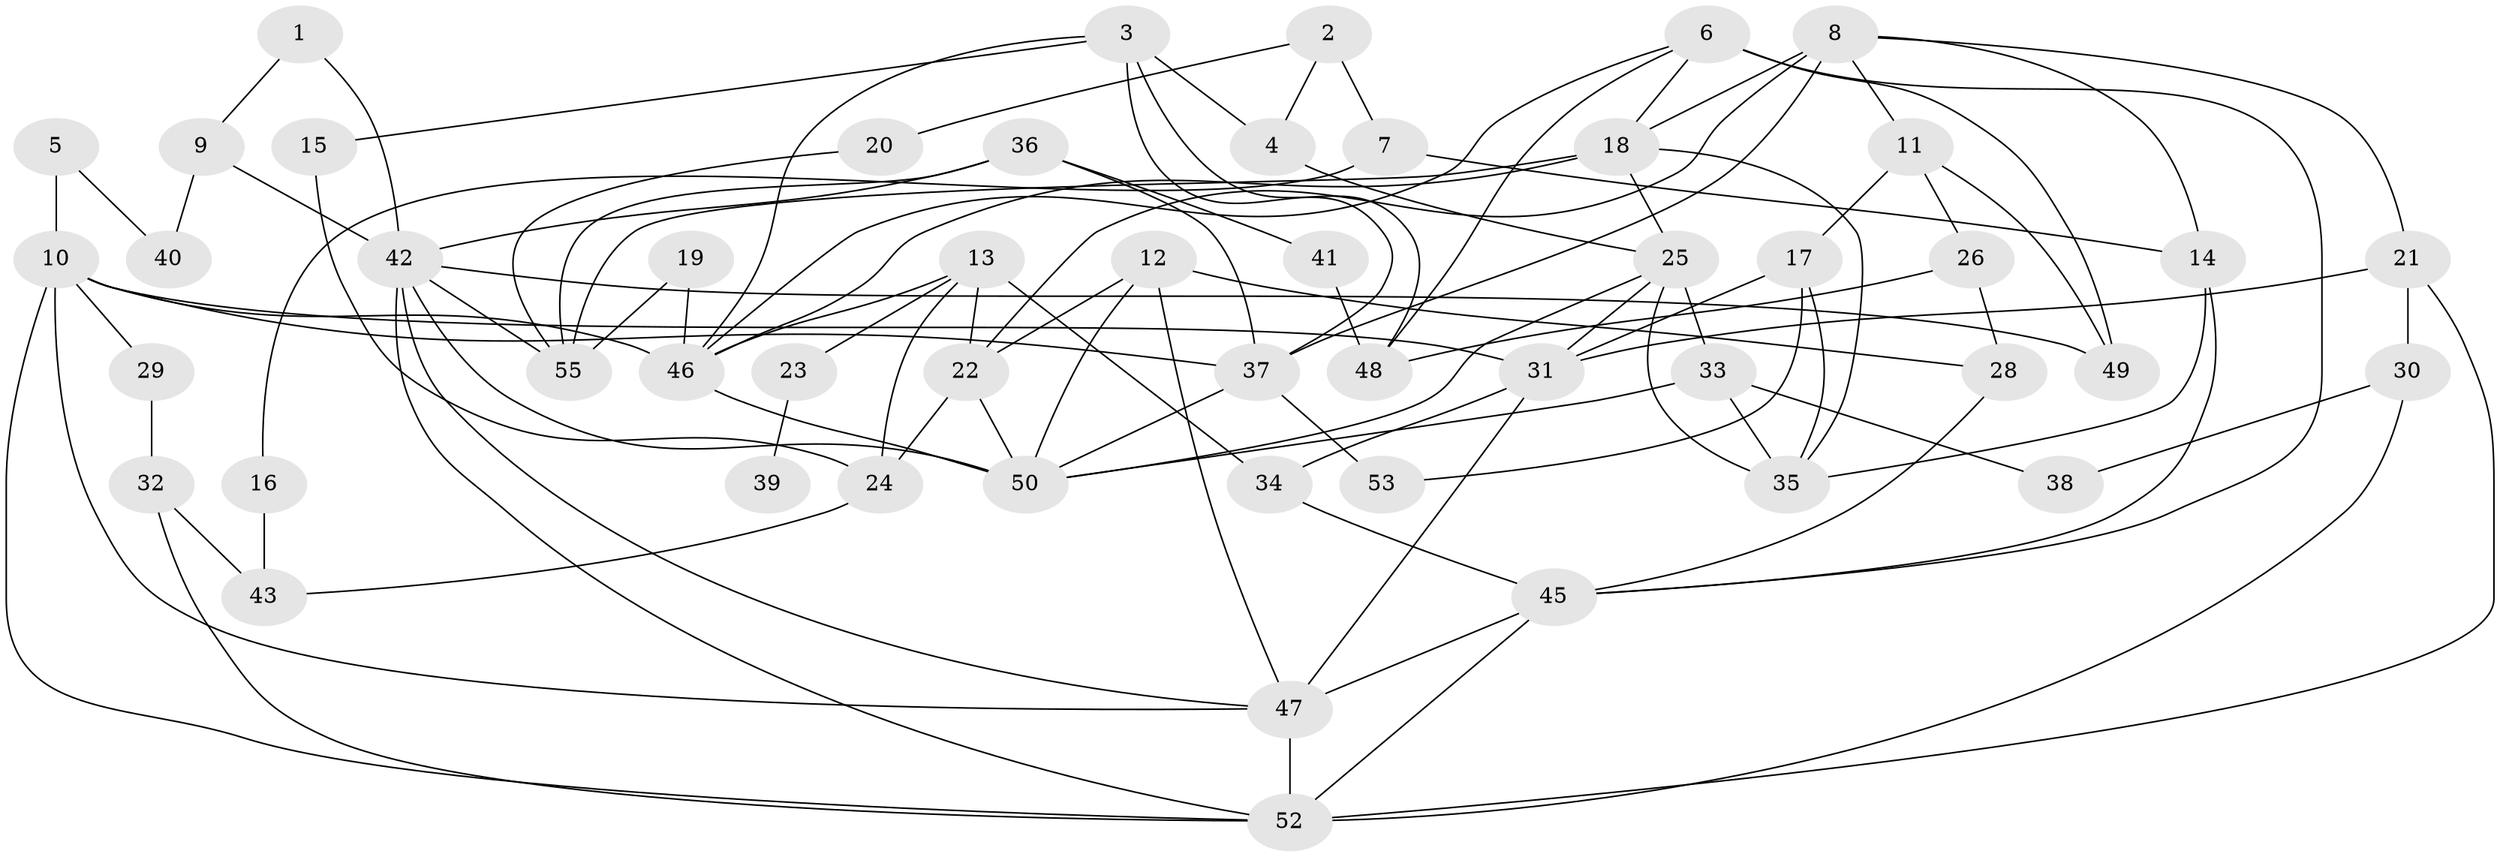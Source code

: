 // original degree distribution, {5: 0.10091743119266056, 2: 0.23853211009174313, 6: 0.06422018348623854, 3: 0.23853211009174313, 4: 0.1559633027522936, 1: 0.13761467889908258, 7: 0.01834862385321101, 0: 0.03669724770642202, 8: 0.009174311926605505}
// Generated by graph-tools (version 1.1) at 2025/00/03/09/25 03:00:43]
// undirected, 51 vertices, 101 edges
graph export_dot {
graph [start="1"]
  node [color=gray90,style=filled];
  1;
  2;
  3;
  4;
  5;
  6;
  7;
  8;
  9;
  10;
  11;
  12;
  13;
  14;
  15;
  16;
  17;
  18;
  19;
  20;
  21;
  22;
  23;
  24;
  25;
  26;
  28;
  29;
  30;
  31;
  32;
  33;
  34;
  35;
  36;
  37;
  38;
  39;
  40;
  41;
  42;
  43;
  45;
  46;
  47;
  48;
  49;
  50;
  52;
  53;
  55;
  1 -- 9 [weight=1.0];
  1 -- 42 [weight=1.0];
  2 -- 4 [weight=1.0];
  2 -- 7 [weight=2.0];
  2 -- 20 [weight=1.0];
  3 -- 4 [weight=1.0];
  3 -- 15 [weight=1.0];
  3 -- 37 [weight=1.0];
  3 -- 46 [weight=1.0];
  3 -- 48 [weight=1.0];
  4 -- 25 [weight=1.0];
  5 -- 10 [weight=2.0];
  5 -- 40 [weight=1.0];
  6 -- 18 [weight=1.0];
  6 -- 45 [weight=1.0];
  6 -- 46 [weight=1.0];
  6 -- 48 [weight=1.0];
  6 -- 49 [weight=2.0];
  7 -- 14 [weight=1.0];
  7 -- 16 [weight=1.0];
  8 -- 11 [weight=1.0];
  8 -- 14 [weight=1.0];
  8 -- 18 [weight=1.0];
  8 -- 21 [weight=1.0];
  8 -- 22 [weight=1.0];
  8 -- 37 [weight=1.0];
  9 -- 40 [weight=1.0];
  9 -- 42 [weight=1.0];
  10 -- 29 [weight=1.0];
  10 -- 31 [weight=1.0];
  10 -- 37 [weight=1.0];
  10 -- 46 [weight=1.0];
  10 -- 47 [weight=1.0];
  10 -- 52 [weight=1.0];
  11 -- 17 [weight=1.0];
  11 -- 26 [weight=1.0];
  11 -- 49 [weight=1.0];
  12 -- 22 [weight=1.0];
  12 -- 28 [weight=1.0];
  12 -- 47 [weight=1.0];
  12 -- 50 [weight=1.0];
  13 -- 22 [weight=1.0];
  13 -- 23 [weight=1.0];
  13 -- 24 [weight=1.0];
  13 -- 34 [weight=1.0];
  13 -- 46 [weight=1.0];
  14 -- 35 [weight=1.0];
  14 -- 45 [weight=1.0];
  15 -- 24 [weight=1.0];
  16 -- 43 [weight=2.0];
  17 -- 31 [weight=1.0];
  17 -- 35 [weight=1.0];
  17 -- 53 [weight=1.0];
  18 -- 25 [weight=1.0];
  18 -- 35 [weight=1.0];
  18 -- 46 [weight=1.0];
  18 -- 55 [weight=1.0];
  19 -- 46 [weight=1.0];
  19 -- 55 [weight=1.0];
  20 -- 55 [weight=1.0];
  21 -- 30 [weight=1.0];
  21 -- 31 [weight=1.0];
  21 -- 52 [weight=2.0];
  22 -- 24 [weight=1.0];
  22 -- 50 [weight=1.0];
  23 -- 39 [weight=1.0];
  24 -- 43 [weight=1.0];
  25 -- 31 [weight=1.0];
  25 -- 33 [weight=1.0];
  25 -- 35 [weight=2.0];
  25 -- 50 [weight=1.0];
  26 -- 28 [weight=1.0];
  26 -- 48 [weight=1.0];
  28 -- 45 [weight=1.0];
  29 -- 32 [weight=1.0];
  30 -- 38 [weight=1.0];
  30 -- 52 [weight=1.0];
  31 -- 34 [weight=1.0];
  31 -- 47 [weight=1.0];
  32 -- 43 [weight=1.0];
  32 -- 52 [weight=2.0];
  33 -- 35 [weight=1.0];
  33 -- 38 [weight=1.0];
  33 -- 50 [weight=1.0];
  34 -- 45 [weight=1.0];
  36 -- 37 [weight=1.0];
  36 -- 41 [weight=1.0];
  36 -- 42 [weight=1.0];
  36 -- 55 [weight=1.0];
  37 -- 50 [weight=1.0];
  37 -- 53 [weight=1.0];
  41 -- 48 [weight=1.0];
  42 -- 47 [weight=1.0];
  42 -- 49 [weight=1.0];
  42 -- 50 [weight=1.0];
  42 -- 52 [weight=1.0];
  42 -- 55 [weight=1.0];
  45 -- 47 [weight=2.0];
  45 -- 52 [weight=1.0];
  46 -- 50 [weight=1.0];
  47 -- 52 [weight=2.0];
}
